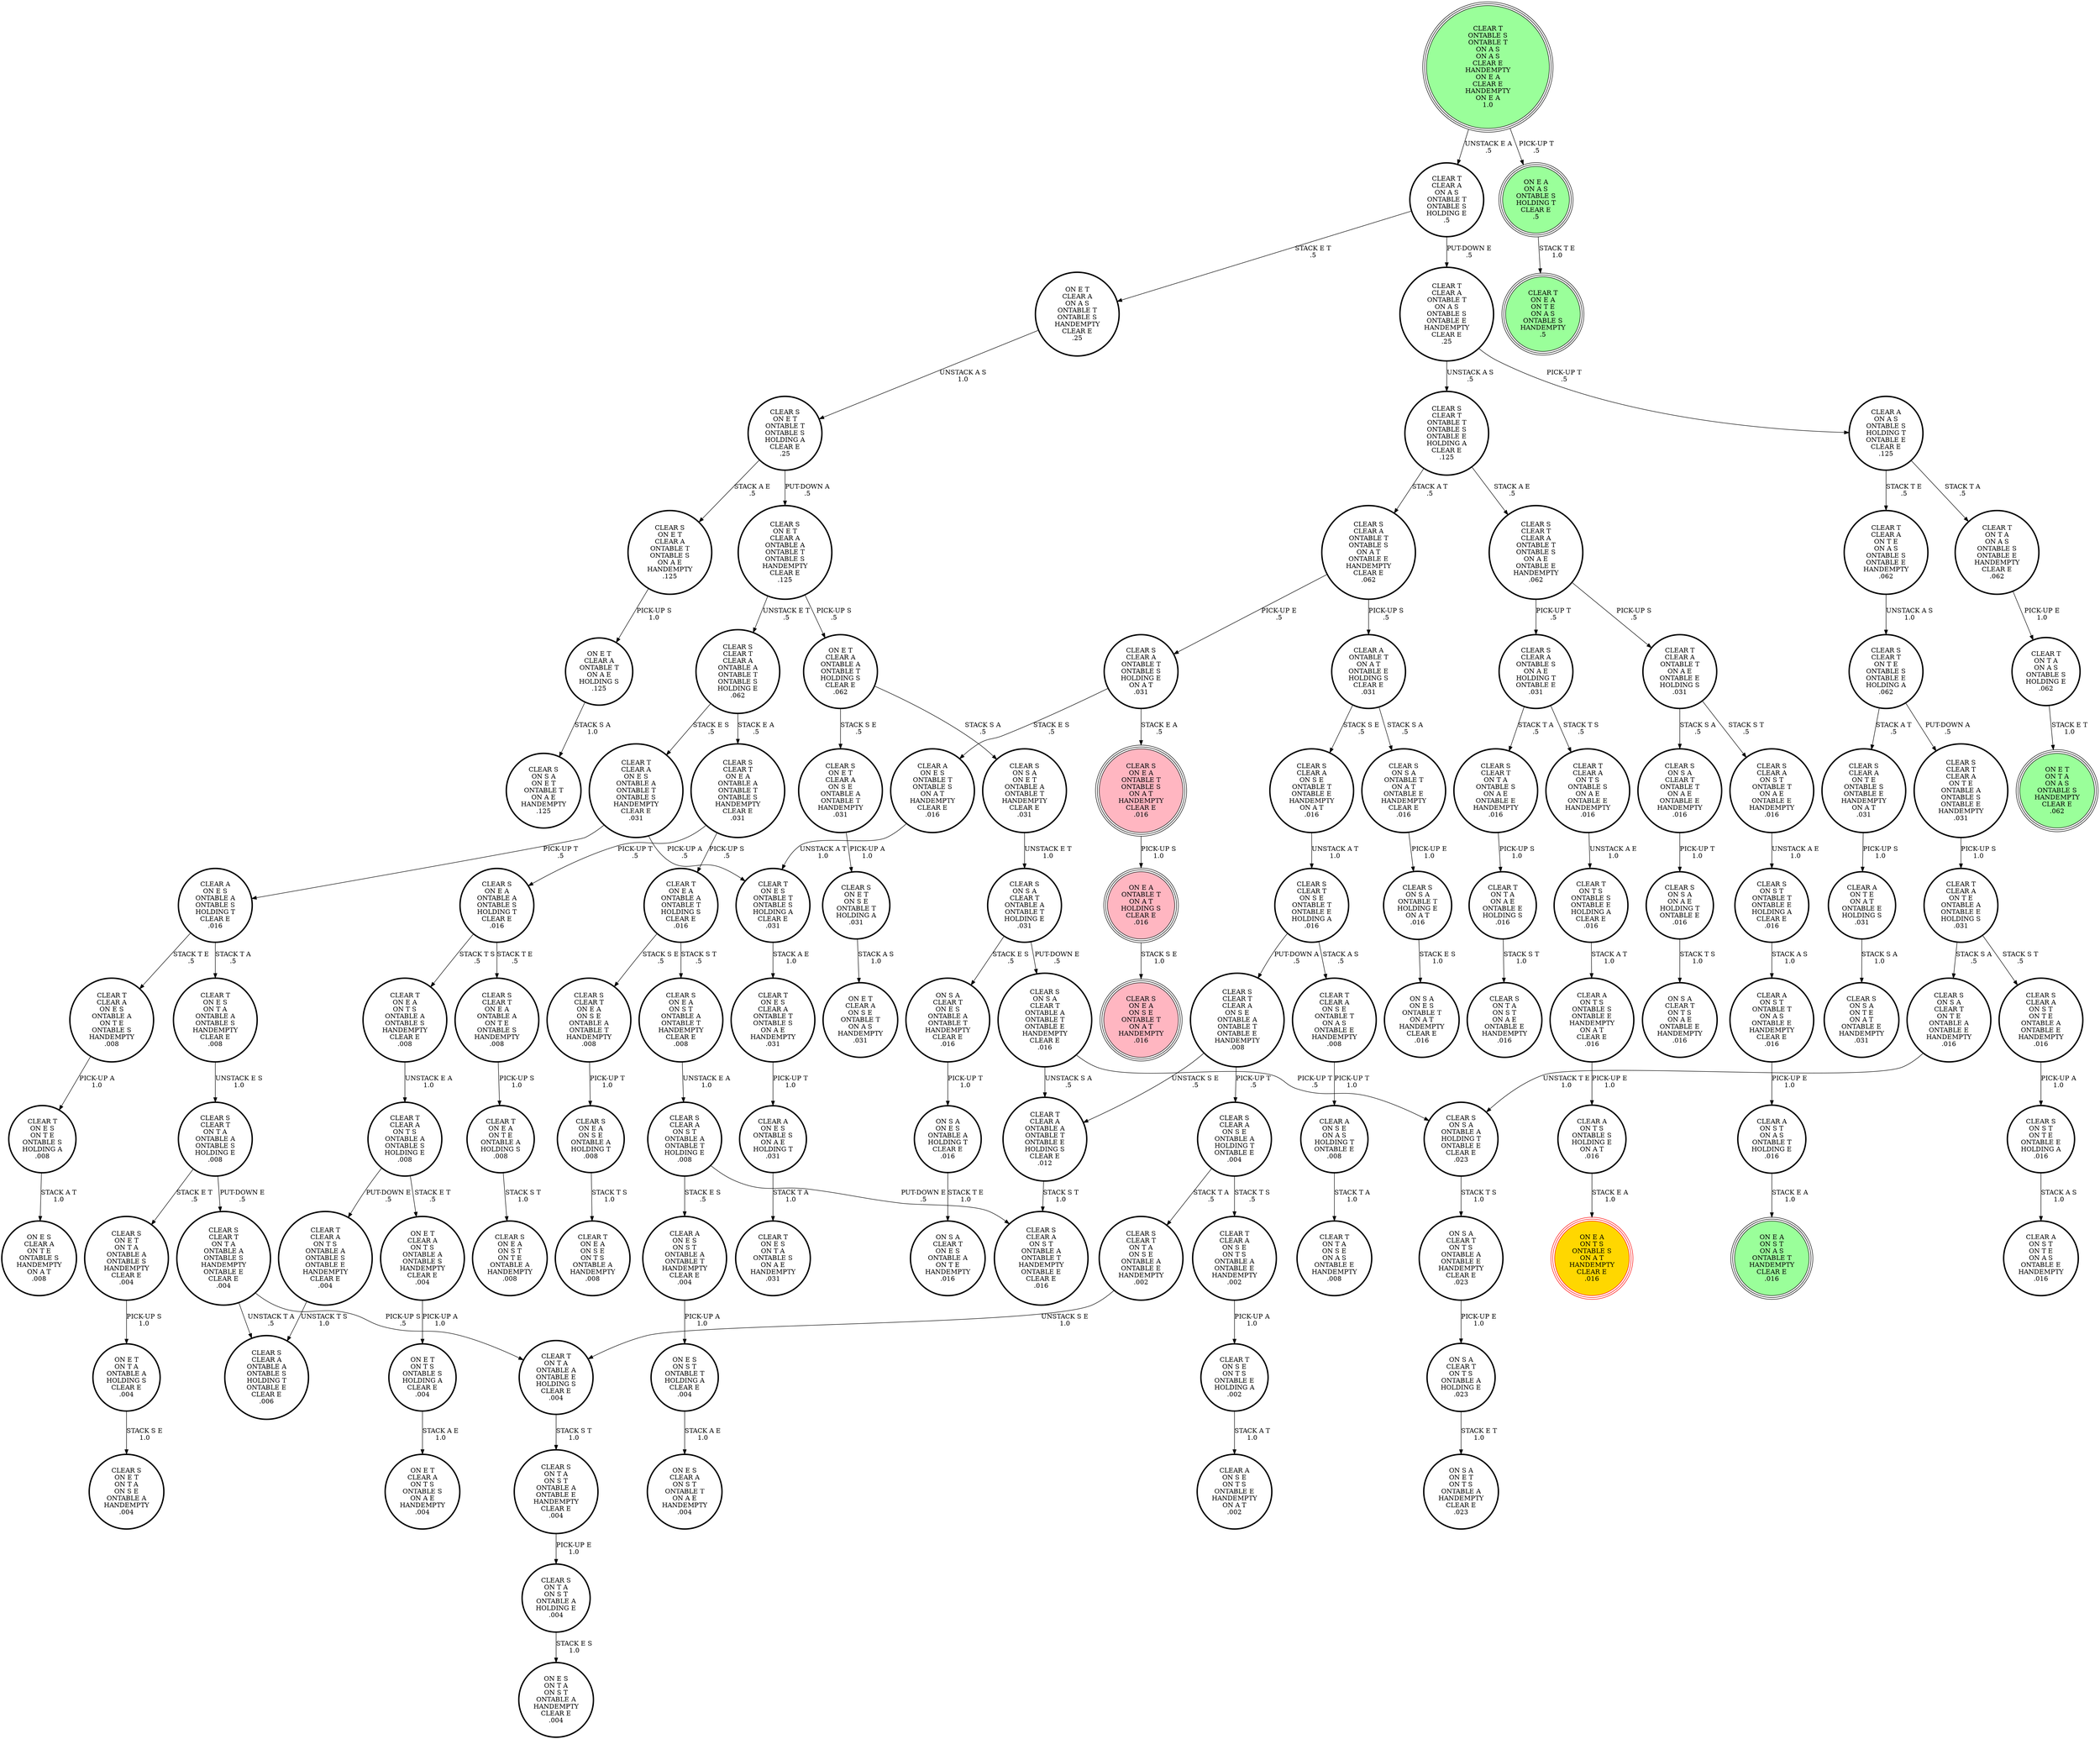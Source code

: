 digraph {
"CLEAR T\nCLEAR A\nON T E\nON A S\nONTABLE S\nONTABLE E\nHANDEMPTY\n.062\n" -> "CLEAR S\nCLEAR T\nON T E\nONTABLE S\nONTABLE E\nHOLDING A\n.062\n"[label="UNSTACK A S\n1.0\n"];
"CLEAR S\nCLEAR T\nON E A\nON S E\nONTABLE A\nONTABLE T\nHANDEMPTY\n.008\n" -> "CLEAR S\nON E A\nON S E\nONTABLE A\nHOLDING T\n.008\n"[label="PICK-UP T\n1.0\n"];
"CLEAR S\nCLEAR A\nON S T\nONTABLE A\nONTABLE T\nHOLDING E\n.008\n" -> "CLEAR A\nON E S\nON S T\nONTABLE A\nONTABLE T\nHANDEMPTY\nCLEAR E\n.004\n"[label="STACK E S\n.5\n"];
"CLEAR S\nCLEAR A\nON S T\nONTABLE A\nONTABLE T\nHOLDING E\n.008\n" -> "CLEAR S\nCLEAR A\nON S T\nONTABLE A\nONTABLE T\nHANDEMPTY\nONTABLE E\nCLEAR E\n.016\n"[label="PUT-DOWN E\n.5\n"];
"CLEAR S\nCLEAR A\nON T E\nONTABLE S\nONTABLE E\nHANDEMPTY\nON A T\n.031\n" -> "CLEAR A\nON T E\nON A T\nONTABLE E\nHOLDING S\n.031\n"[label="PICK-UP S\n1.0\n"];
"ON E T\nCLEAR A\nONTABLE T\nON A E\nHOLDING S\n.125\n" -> "CLEAR S\nON S A\nON E T\nONTABLE T\nON A E\nHANDEMPTY\n.125\n"[label="STACK S A\n1.0\n"];
"CLEAR T\nCLEAR A\nON T S\nONTABLE A\nONTABLE S\nONTABLE E\nHANDEMPTY\nCLEAR E\n.004\n" -> "CLEAR S\nCLEAR A\nONTABLE A\nONTABLE S\nHOLDING T\nONTABLE E\nCLEAR E\n.006\n"[label="UNSTACK T S\n1.0\n"];
"CLEAR S\nCLEAR T\nCLEAR A\nON T E\nONTABLE A\nONTABLE S\nONTABLE E\nHANDEMPTY\n.031\n" -> "CLEAR T\nCLEAR A\nON T E\nONTABLE A\nONTABLE E\nHOLDING S\n.031\n"[label="PICK-UP S\n1.0\n"];
"CLEAR T\nON T A\nONTABLE A\nONTABLE E\nHOLDING S\nCLEAR E\n.004\n" -> "CLEAR S\nON T A\nON S T\nONTABLE A\nONTABLE E\nHANDEMPTY\nCLEAR E\n.004\n"[label="STACK S T\n1.0\n"];
"CLEAR T\nON T A\nON A S\nONTABLE S\nONTABLE E\nHANDEMPTY\nCLEAR E\n.062\n" -> "CLEAR T\nON T A\nON A S\nONTABLE S\nHOLDING E\n.062\n"[label="PICK-UP E\n1.0\n"];
"CLEAR A\nON A S\nONTABLE S\nHOLDING T\nONTABLE E\nCLEAR E\n.125\n" -> "CLEAR T\nON T A\nON A S\nONTABLE S\nONTABLE E\nHANDEMPTY\nCLEAR E\n.062\n"[label="STACK T A\n.5\n"];
"CLEAR A\nON A S\nONTABLE S\nHOLDING T\nONTABLE E\nCLEAR E\n.125\n" -> "CLEAR T\nCLEAR A\nON T E\nON A S\nONTABLE S\nONTABLE E\nHANDEMPTY\n.062\n"[label="STACK T E\n.5\n"];
"CLEAR S\nON T A\nON S T\nONTABLE A\nHOLDING E\n.004\n" -> "ON E S\nON T A\nON S T\nONTABLE A\nHANDEMPTY\nCLEAR E\n.004\n"[label="STACK E S\n1.0\n"];
"CLEAR A\nON E S\nONTABLE A\nONTABLE S\nHOLDING T\nCLEAR E\n.016\n" -> "CLEAR T\nCLEAR A\nON E S\nONTABLE A\nON T E\nONTABLE S\nHANDEMPTY\n.008\n"[label="STACK T E\n.5\n"];
"CLEAR A\nON E S\nONTABLE A\nONTABLE S\nHOLDING T\nCLEAR E\n.016\n" -> "CLEAR T\nON E S\nON T A\nONTABLE A\nONTABLE S\nHANDEMPTY\nCLEAR E\n.008\n"[label="STACK T A\n.5\n"];
"CLEAR T\nON E A\nON T S\nONTABLE A\nONTABLE S\nHANDEMPTY\nCLEAR E\n.008\n" -> "CLEAR T\nCLEAR A\nON T S\nONTABLE A\nONTABLE S\nHOLDING E\n.008\n"[label="UNSTACK E A\n1.0\n"];
"CLEAR A\nON T S\nONTABLE S\nHOLDING E\nON A T\n.016\n" -> "ON E A\nON T S\nONTABLE S\nON A T\nHANDEMPTY\nCLEAR E\n.016\n"[label="STACK E A\n1.0\n"];
"CLEAR S\nCLEAR A\nONTABLE T\nONTABLE S\nHOLDING E\nON A T\n.031\n" -> "CLEAR S\nON E A\nONTABLE T\nONTABLE S\nON A T\nHANDEMPTY\nCLEAR E\n.016\n"[label="STACK E A\n.5\n"];
"CLEAR S\nCLEAR A\nONTABLE T\nONTABLE S\nHOLDING E\nON A T\n.031\n" -> "CLEAR A\nON E S\nONTABLE T\nONTABLE S\nON A T\nHANDEMPTY\nCLEAR E\n.016\n"[label="STACK E S\n.5\n"];
"CLEAR S\nON S A\nCLEAR T\nONTABLE T\nON A E\nONTABLE E\nHANDEMPTY\n.016\n" -> "CLEAR S\nON S A\nON A E\nHOLDING T\nONTABLE E\n.016\n"[label="PICK-UP T\n1.0\n"];
"CLEAR S\nON S A\nONTABLE T\nON A T\nONTABLE E\nHANDEMPTY\nCLEAR E\n.016\n" -> "CLEAR S\nON S A\nONTABLE T\nHOLDING E\nON A T\n.016\n"[label="PICK-UP E\n1.0\n"];
"CLEAR T\nON T A\nON A S\nONTABLE S\nHOLDING E\n.062\n" -> "ON E T\nON T A\nON A S\nONTABLE S\nHANDEMPTY\nCLEAR E\n.062\n"[label="STACK E T\n1.0\n"];
"CLEAR S\nCLEAR T\nONTABLE T\nONTABLE S\nONTABLE E\nHOLDING A\nCLEAR E\n.125\n" -> "CLEAR S\nCLEAR T\nCLEAR A\nONTABLE T\nONTABLE S\nON A E\nONTABLE E\nHANDEMPTY\n.062\n"[label="STACK A E\n.5\n"];
"CLEAR S\nCLEAR T\nONTABLE T\nONTABLE S\nONTABLE E\nHOLDING A\nCLEAR E\n.125\n" -> "CLEAR S\nCLEAR A\nONTABLE T\nONTABLE S\nON A T\nONTABLE E\nHANDEMPTY\nCLEAR E\n.062\n"[label="STACK A T\n.5\n"];
"CLEAR A\nON E S\nONTABLE T\nONTABLE S\nON A T\nHANDEMPTY\nCLEAR E\n.016\n" -> "CLEAR T\nON E S\nONTABLE T\nONTABLE S\nHOLDING A\nCLEAR E\n.031\n"[label="UNSTACK A T\n1.0\n"];
"CLEAR A\nON E S\nONTABLE S\nON A E\nHOLDING T\n.031\n" -> "CLEAR T\nON E S\nON T A\nONTABLE S\nON A E\nHANDEMPTY\n.031\n"[label="STACK T A\n1.0\n"];
"CLEAR S\nON E T\nCLEAR A\nON S E\nONTABLE A\nONTABLE T\nHANDEMPTY\n.031\n" -> "CLEAR S\nON E T\nON S E\nONTABLE T\nHOLDING A\n.031\n"[label="PICK-UP A\n1.0\n"];
"ON S A\nCLEAR T\nON T S\nONTABLE A\nHOLDING E\n.023\n" -> "ON S A\nON E T\nON T S\nONTABLE A\nHANDEMPTY\nCLEAR E\n.023\n"[label="STACK E T\n1.0\n"];
"CLEAR T\nCLEAR A\nON A S\nONTABLE T\nONTABLE S\nHOLDING E\n.5\n" -> "CLEAR T\nCLEAR A\nONTABLE T\nON A S\nONTABLE S\nONTABLE E\nHANDEMPTY\nCLEAR E\n.25\n"[label="PUT-DOWN E\n.5\n"];
"CLEAR T\nCLEAR A\nON A S\nONTABLE T\nONTABLE S\nHOLDING E\n.5\n" -> "ON E T\nCLEAR A\nON A S\nONTABLE T\nONTABLE S\nHANDEMPTY\nCLEAR E\n.25\n"[label="STACK E T\n.5\n"];
"CLEAR A\nON T E\nON A T\nONTABLE E\nHOLDING S\n.031\n" -> "CLEAR S\nON S A\nON T E\nON A T\nONTABLE E\nHANDEMPTY\n.031\n"[label="STACK S A\n1.0\n"];
"CLEAR T\nON T A\nON A E\nONTABLE E\nHOLDING S\n.016\n" -> "CLEAR S\nON T A\nON S T\nON A E\nONTABLE E\nHANDEMPTY\n.016\n"[label="STACK S T\n1.0\n"];
"CLEAR T\nON E S\nON T A\nONTABLE A\nONTABLE S\nHANDEMPTY\nCLEAR E\n.008\n" -> "CLEAR S\nCLEAR T\nON T A\nONTABLE A\nONTABLE S\nHOLDING E\n.008\n"[label="UNSTACK E S\n1.0\n"];
"CLEAR S\nCLEAR T\nON T A\nONTABLE A\nONTABLE S\nHANDEMPTY\nONTABLE E\nCLEAR E\n.004\n" -> "CLEAR T\nON T A\nONTABLE A\nONTABLE E\nHOLDING S\nCLEAR E\n.004\n"[label="PICK-UP S\n.5\n"];
"CLEAR S\nCLEAR T\nON T A\nONTABLE A\nONTABLE S\nHANDEMPTY\nONTABLE E\nCLEAR E\n.004\n" -> "CLEAR S\nCLEAR A\nONTABLE A\nONTABLE S\nHOLDING T\nONTABLE E\nCLEAR E\n.006\n"[label="UNSTACK T A\n.5\n"];
"ON S A\nCLEAR T\nON E S\nONTABLE A\nONTABLE T\nHANDEMPTY\nCLEAR E\n.016\n" -> "ON S A\nON E S\nONTABLE A\nHOLDING T\nCLEAR E\n.016\n"[label="PICK-UP T\n1.0\n"];
"CLEAR T\nON E A\nON T E\nONTABLE A\nHOLDING S\n.008\n" -> "CLEAR S\nON E A\nON S T\nON T E\nONTABLE A\nHANDEMPTY\n.008\n"[label="STACK S T\n1.0\n"];
"CLEAR T\nONTABLE S\nONTABLE T\nON A S\nON A S\nCLEAR E\nHANDEMPTY\nON E A\nCLEAR E\nHANDEMPTY\nON E A\n1.0\n" -> "ON E A\nON A S\nONTABLE S\nHOLDING T\nCLEAR E\n.5\n"[label="PICK-UP T\n.5\n"];
"CLEAR T\nONTABLE S\nONTABLE T\nON A S\nON A S\nCLEAR E\nHANDEMPTY\nON E A\nCLEAR E\nHANDEMPTY\nON E A\n1.0\n" -> "CLEAR T\nCLEAR A\nON A S\nONTABLE T\nONTABLE S\nHOLDING E\n.5\n"[label="UNSTACK E A\n.5\n"];
"CLEAR S\nCLEAR T\nON T E\nONTABLE S\nONTABLE E\nHOLDING A\n.062\n" -> "CLEAR S\nCLEAR A\nON T E\nONTABLE S\nONTABLE E\nHANDEMPTY\nON A T\n.031\n"[label="STACK A T\n.5\n"];
"CLEAR S\nCLEAR T\nON T E\nONTABLE S\nONTABLE E\nHOLDING A\n.062\n" -> "CLEAR S\nCLEAR T\nCLEAR A\nON T E\nONTABLE A\nONTABLE S\nONTABLE E\nHANDEMPTY\n.031\n"[label="PUT-DOWN A\n.5\n"];
"ON E S\nON S T\nONTABLE T\nHOLDING A\nCLEAR E\n.004\n" -> "ON E S\nCLEAR A\nON S T\nONTABLE T\nON A E\nHANDEMPTY\n.004\n"[label="STACK A E\n1.0\n"];
"CLEAR S\nON T A\nON S T\nONTABLE A\nONTABLE E\nHANDEMPTY\nCLEAR E\n.004\n" -> "CLEAR S\nON T A\nON S T\nONTABLE A\nHOLDING E\n.004\n"[label="PICK-UP E\n1.0\n"];
"CLEAR S\nON S A\nON A E\nHOLDING T\nONTABLE E\n.016\n" -> "ON S A\nCLEAR T\nON T S\nON A E\nONTABLE E\nHANDEMPTY\n.016\n"[label="STACK T S\n1.0\n"];
"ON E A\nON A S\nONTABLE S\nHOLDING T\nCLEAR E\n.5\n" -> "CLEAR T\nON E A\nON T E\nON A S\nONTABLE S\nHANDEMPTY\n.5\n"[label="STACK T E\n1.0\n"];
"CLEAR T\nCLEAR A\nON T S\nONTABLE S\nON A E\nONTABLE E\nHANDEMPTY\n.016\n" -> "CLEAR T\nON T S\nONTABLE S\nONTABLE E\nHOLDING A\nCLEAR E\n.016\n"[label="UNSTACK A E\n1.0\n"];
"CLEAR S\nCLEAR T\nON S E\nONTABLE T\nONTABLE E\nHOLDING A\n.016\n" -> "CLEAR T\nCLEAR A\nON S E\nONTABLE T\nON A S\nONTABLE E\nHANDEMPTY\n.008\n"[label="STACK A S\n.5\n"];
"CLEAR S\nCLEAR T\nON S E\nONTABLE T\nONTABLE E\nHOLDING A\n.016\n" -> "CLEAR S\nCLEAR T\nCLEAR A\nON S E\nONTABLE A\nONTABLE T\nONTABLE E\nHANDEMPTY\n.008\n"[label="PUT-DOWN A\n.5\n"];
"CLEAR S\nCLEAR T\nON E A\nONTABLE A\nONTABLE T\nONTABLE S\nHANDEMPTY\nCLEAR E\n.031\n" -> "CLEAR S\nON E A\nONTABLE A\nONTABLE S\nHOLDING T\nCLEAR E\n.016\n"[label="PICK-UP T\n.5\n"];
"CLEAR S\nCLEAR T\nON E A\nONTABLE A\nONTABLE T\nONTABLE S\nHANDEMPTY\nCLEAR E\n.031\n" -> "CLEAR T\nON E A\nONTABLE A\nONTABLE T\nHOLDING S\nCLEAR E\n.016\n"[label="PICK-UP S\n.5\n"];
"CLEAR T\nON E S\nONTABLE T\nONTABLE S\nHOLDING A\nCLEAR E\n.031\n" -> "CLEAR T\nON E S\nCLEAR A\nONTABLE T\nONTABLE S\nON A E\nHANDEMPTY\n.031\n"[label="STACK A E\n1.0\n"];
"CLEAR S\nON S A\nCLEAR T\nONTABLE A\nONTABLE T\nHOLDING E\n.031\n" -> "CLEAR S\nON S A\nCLEAR T\nONTABLE A\nONTABLE T\nONTABLE E\nHANDEMPTY\nCLEAR E\n.016\n"[label="PUT-DOWN E\n.5\n"];
"CLEAR S\nON S A\nCLEAR T\nONTABLE A\nONTABLE T\nHOLDING E\n.031\n" -> "ON S A\nCLEAR T\nON E S\nONTABLE A\nONTABLE T\nHANDEMPTY\nCLEAR E\n.016\n"[label="STACK E S\n.5\n"];
"CLEAR S\nCLEAR T\nCLEAR A\nON S E\nONTABLE A\nONTABLE T\nONTABLE E\nHANDEMPTY\n.008\n" -> "CLEAR S\nCLEAR A\nON S E\nONTABLE A\nHOLDING T\nONTABLE E\n.004\n"[label="PICK-UP T\n.5\n"];
"CLEAR S\nCLEAR T\nCLEAR A\nON S E\nONTABLE A\nONTABLE T\nONTABLE E\nHANDEMPTY\n.008\n" -> "CLEAR T\nCLEAR A\nONTABLE A\nONTABLE T\nONTABLE E\nHOLDING S\nCLEAR E\n.012\n"[label="UNSTACK S E\n.5\n"];
"CLEAR S\nON E T\nCLEAR A\nONTABLE T\nONTABLE S\nON A E\nHANDEMPTY\n.125\n" -> "ON E T\nCLEAR A\nONTABLE T\nON A E\nHOLDING S\n.125\n"[label="PICK-UP S\n1.0\n"];
"ON E T\nON T A\nONTABLE A\nHOLDING S\nCLEAR E\n.004\n" -> "CLEAR S\nON E T\nON T A\nON S E\nONTABLE A\nHANDEMPTY\n.004\n"[label="STACK S E\n1.0\n"];
"CLEAR S\nCLEAR A\nON S E\nONTABLE T\nONTABLE E\nHANDEMPTY\nON A T\n.016\n" -> "CLEAR S\nCLEAR T\nON S E\nONTABLE T\nONTABLE E\nHOLDING A\n.016\n"[label="UNSTACK A T\n1.0\n"];
"CLEAR T\nCLEAR A\nON T S\nONTABLE A\nONTABLE S\nHOLDING E\n.008\n" -> "ON E T\nCLEAR A\nON T S\nONTABLE A\nONTABLE S\nHANDEMPTY\nCLEAR E\n.004\n"[label="STACK E T\n.5\n"];
"CLEAR T\nCLEAR A\nON T S\nONTABLE A\nONTABLE S\nHOLDING E\n.008\n" -> "CLEAR T\nCLEAR A\nON T S\nONTABLE A\nONTABLE S\nONTABLE E\nHANDEMPTY\nCLEAR E\n.004\n"[label="PUT-DOWN E\n.5\n"];
"CLEAR T\nCLEAR A\nONTABLE T\nON A E\nONTABLE E\nHOLDING S\n.031\n" -> "CLEAR S\nCLEAR A\nON S T\nONTABLE T\nON A E\nONTABLE E\nHANDEMPTY\n.016\n"[label="STACK S T\n.5\n"];
"CLEAR T\nCLEAR A\nONTABLE T\nON A E\nONTABLE E\nHOLDING S\n.031\n" -> "CLEAR S\nON S A\nCLEAR T\nONTABLE T\nON A E\nONTABLE E\nHANDEMPTY\n.016\n"[label="STACK S A\n.5\n"];
"ON S A\nON E S\nONTABLE A\nHOLDING T\nCLEAR E\n.016\n" -> "ON S A\nCLEAR T\nON E S\nONTABLE A\nON T E\nHANDEMPTY\n.016\n"[label="STACK T E\n1.0\n"];
"ON E T\nCLEAR A\nONTABLE A\nONTABLE T\nHOLDING S\nCLEAR E\n.062\n" -> "CLEAR S\nON E T\nCLEAR A\nON S E\nONTABLE A\nONTABLE T\nHANDEMPTY\n.031\n"[label="STACK S E\n.5\n"];
"ON E T\nCLEAR A\nONTABLE A\nONTABLE T\nHOLDING S\nCLEAR E\n.062\n" -> "CLEAR S\nON S A\nON E T\nONTABLE A\nONTABLE T\nHANDEMPTY\nCLEAR E\n.031\n"[label="STACK S A\n.5\n"];
"CLEAR S\nCLEAR T\nON T A\nONTABLE A\nONTABLE S\nHOLDING E\n.008\n" -> "CLEAR S\nCLEAR T\nON T A\nONTABLE A\nONTABLE S\nHANDEMPTY\nONTABLE E\nCLEAR E\n.004\n"[label="PUT-DOWN E\n.5\n"];
"CLEAR S\nCLEAR T\nON T A\nONTABLE A\nONTABLE S\nHOLDING E\n.008\n" -> "CLEAR S\nON E T\nON T A\nONTABLE A\nONTABLE S\nHANDEMPTY\nCLEAR E\n.004\n"[label="STACK E T\n.5\n"];
"CLEAR A\nON T S\nONTABLE S\nONTABLE E\nHANDEMPTY\nON A T\nCLEAR E\n.016\n" -> "CLEAR A\nON T S\nONTABLE S\nHOLDING E\nON A T\n.016\n"[label="PICK-UP E\n1.0\n"];
"CLEAR S\nON S A\nONTABLE T\nHOLDING E\nON A T\n.016\n" -> "ON S A\nON E S\nONTABLE T\nON A T\nHANDEMPTY\nCLEAR E\n.016\n"[label="STACK E S\n1.0\n"];
"CLEAR S\nCLEAR T\nON T A\nON S E\nONTABLE A\nONTABLE E\nHANDEMPTY\n.002\n" -> "CLEAR T\nON T A\nONTABLE A\nONTABLE E\nHOLDING S\nCLEAR E\n.004\n"[label="UNSTACK S E\n1.0\n"];
"CLEAR S\nCLEAR A\nON S T\nON T E\nONTABLE A\nONTABLE E\nHANDEMPTY\n.016\n" -> "CLEAR S\nON S T\nON T E\nONTABLE E\nHOLDING A\n.016\n"[label="PICK-UP A\n1.0\n"];
"CLEAR A\nONTABLE T\nON A T\nONTABLE E\nHOLDING S\nCLEAR E\n.031\n" -> "CLEAR S\nCLEAR A\nON S E\nONTABLE T\nONTABLE E\nHANDEMPTY\nON A T\n.016\n"[label="STACK S E\n.5\n"];
"CLEAR A\nONTABLE T\nON A T\nONTABLE E\nHOLDING S\nCLEAR E\n.031\n" -> "CLEAR S\nON S A\nONTABLE T\nON A T\nONTABLE E\nHANDEMPTY\nCLEAR E\n.016\n"[label="STACK S A\n.5\n"];
"CLEAR S\nCLEAR T\nON T A\nONTABLE S\nON A E\nONTABLE E\nHANDEMPTY\n.016\n" -> "CLEAR T\nON T A\nON A E\nONTABLE E\nHOLDING S\n.016\n"[label="PICK-UP S\n1.0\n"];
"CLEAR S\nON E T\nONTABLE T\nONTABLE S\nHOLDING A\nCLEAR E\n.25\n" -> "CLEAR S\nON E T\nCLEAR A\nONTABLE A\nONTABLE T\nONTABLE S\nHANDEMPTY\nCLEAR E\n.125\n"[label="PUT-DOWN A\n.5\n"];
"CLEAR S\nON E T\nONTABLE T\nONTABLE S\nHOLDING A\nCLEAR E\n.25\n" -> "CLEAR S\nON E T\nCLEAR A\nONTABLE T\nONTABLE S\nON A E\nHANDEMPTY\n.125\n"[label="STACK A E\n.5\n"];
"CLEAR S\nON E T\nON S E\nONTABLE T\nHOLDING A\n.031\n" -> "ON E T\nCLEAR A\nON S E\nONTABLE T\nON A S\nHANDEMPTY\n.031\n"[label="STACK A S\n1.0\n"];
"ON E T\nON T S\nONTABLE S\nHOLDING A\nCLEAR E\n.004\n" -> "ON E T\nCLEAR A\nON T S\nONTABLE S\nON A E\nHANDEMPTY\n.004\n"[label="STACK A E\n1.0\n"];
"ON E T\nCLEAR A\nON A S\nONTABLE T\nONTABLE S\nHANDEMPTY\nCLEAR E\n.25\n" -> "CLEAR S\nON E T\nONTABLE T\nONTABLE S\nHOLDING A\nCLEAR E\n.25\n"[label="UNSTACK A S\n1.0\n"];
"CLEAR S\nCLEAR T\nCLEAR A\nONTABLE A\nONTABLE T\nONTABLE S\nHOLDING E\n.062\n" -> "CLEAR T\nCLEAR A\nON E S\nONTABLE A\nONTABLE T\nONTABLE S\nHANDEMPTY\nCLEAR E\n.031\n"[label="STACK E S\n.5\n"];
"CLEAR S\nCLEAR T\nCLEAR A\nONTABLE A\nONTABLE T\nONTABLE S\nHOLDING E\n.062\n" -> "CLEAR S\nCLEAR T\nON E A\nONTABLE A\nONTABLE T\nONTABLE S\nHANDEMPTY\nCLEAR E\n.031\n"[label="STACK E A\n.5\n"];
"CLEAR T\nCLEAR A\nON E S\nONTABLE A\nONTABLE T\nONTABLE S\nHANDEMPTY\nCLEAR E\n.031\n" -> "CLEAR T\nON E S\nONTABLE T\nONTABLE S\nHOLDING A\nCLEAR E\n.031\n"[label="PICK-UP A\n.5\n"];
"CLEAR T\nCLEAR A\nON E S\nONTABLE A\nONTABLE T\nONTABLE S\nHANDEMPTY\nCLEAR E\n.031\n" -> "CLEAR A\nON E S\nONTABLE A\nONTABLE S\nHOLDING T\nCLEAR E\n.016\n"[label="PICK-UP T\n.5\n"];
"CLEAR A\nON S E\nON A S\nHOLDING T\nONTABLE E\n.008\n" -> "CLEAR T\nON T A\nON S E\nON A S\nONTABLE E\nHANDEMPTY\n.008\n"[label="STACK T A\n1.0\n"];
"CLEAR S\nON S A\nON E T\nONTABLE A\nONTABLE T\nHANDEMPTY\nCLEAR E\n.031\n" -> "CLEAR S\nON S A\nCLEAR T\nONTABLE A\nONTABLE T\nHOLDING E\n.031\n"[label="UNSTACK E T\n1.0\n"];
"CLEAR S\nCLEAR T\nON E A\nONTABLE A\nON T E\nONTABLE S\nHANDEMPTY\n.008\n" -> "CLEAR T\nON E A\nON T E\nONTABLE A\nHOLDING S\n.008\n"[label="PICK-UP S\n1.0\n"];
"CLEAR S\nCLEAR A\nONTABLE T\nONTABLE S\nON A T\nONTABLE E\nHANDEMPTY\nCLEAR E\n.062\n" -> "CLEAR S\nCLEAR A\nONTABLE T\nONTABLE S\nHOLDING E\nON A T\n.031\n"[label="PICK-UP E\n.5\n"];
"CLEAR S\nCLEAR A\nONTABLE T\nONTABLE S\nON A T\nONTABLE E\nHANDEMPTY\nCLEAR E\n.062\n" -> "CLEAR A\nONTABLE T\nON A T\nONTABLE E\nHOLDING S\nCLEAR E\n.031\n"[label="PICK-UP S\n.5\n"];
"CLEAR A\nON S T\nON A S\nONTABLE T\nHOLDING E\n.016\n" -> "ON E A\nON S T\nON A S\nONTABLE T\nHANDEMPTY\nCLEAR E\n.016\n"[label="STACK E A\n1.0\n"];
"CLEAR T\nCLEAR A\nON T E\nONTABLE A\nONTABLE E\nHOLDING S\n.031\n" -> "CLEAR S\nCLEAR A\nON S T\nON T E\nONTABLE A\nONTABLE E\nHANDEMPTY\n.016\n"[label="STACK S T\n.5\n"];
"CLEAR T\nCLEAR A\nON T E\nONTABLE A\nONTABLE E\nHOLDING S\n.031\n" -> "CLEAR S\nON S A\nCLEAR T\nON T E\nONTABLE A\nONTABLE E\nHANDEMPTY\n.016\n"[label="STACK S A\n.5\n"];
"CLEAR S\nON S A\nCLEAR T\nON T E\nONTABLE A\nONTABLE E\nHANDEMPTY\n.016\n" -> "CLEAR S\nON S A\nONTABLE A\nHOLDING T\nONTABLE E\nCLEAR E\n.023\n"[label="UNSTACK T E\n1.0\n"];
"CLEAR T\nON E A\nONTABLE A\nONTABLE T\nHOLDING S\nCLEAR E\n.016\n" -> "CLEAR S\nON E A\nON S T\nONTABLE A\nONTABLE T\nHANDEMPTY\nCLEAR E\n.008\n"[label="STACK S T\n.5\n"];
"CLEAR T\nON E A\nONTABLE A\nONTABLE T\nHOLDING S\nCLEAR E\n.016\n" -> "CLEAR S\nCLEAR T\nON E A\nON S E\nONTABLE A\nONTABLE T\nHANDEMPTY\n.008\n"[label="STACK S E\n.5\n"];
"CLEAR A\nON S T\nONTABLE T\nON A S\nONTABLE E\nHANDEMPTY\nCLEAR E\n.016\n" -> "CLEAR A\nON S T\nON A S\nONTABLE T\nHOLDING E\n.016\n"[label="PICK-UP E\n1.0\n"];
"CLEAR S\nCLEAR A\nON S T\nONTABLE T\nON A E\nONTABLE E\nHANDEMPTY\n.016\n" -> "CLEAR S\nON S T\nONTABLE T\nONTABLE E\nHOLDING A\nCLEAR E\n.016\n"[label="UNSTACK A E\n1.0\n"];
"ON E T\nCLEAR A\nON T S\nONTABLE A\nONTABLE S\nHANDEMPTY\nCLEAR E\n.004\n" -> "ON E T\nON T S\nONTABLE S\nHOLDING A\nCLEAR E\n.004\n"[label="PICK-UP A\n1.0\n"];
"CLEAR T\nON E S\nON T E\nONTABLE S\nHOLDING A\n.008\n" -> "ON E S\nCLEAR A\nON T E\nONTABLE S\nHANDEMPTY\nON A T\n.008\n"[label="STACK A T\n1.0\n"];
"CLEAR S\nCLEAR A\nON S E\nONTABLE A\nHOLDING T\nONTABLE E\n.004\n" -> "CLEAR S\nCLEAR T\nON T A\nON S E\nONTABLE A\nONTABLE E\nHANDEMPTY\n.002\n"[label="STACK T A\n.5\n"];
"CLEAR S\nCLEAR A\nON S E\nONTABLE A\nHOLDING T\nONTABLE E\n.004\n" -> "CLEAR T\nCLEAR A\nON S E\nON T S\nONTABLE A\nONTABLE E\nHANDEMPTY\n.002\n"[label="STACK T S\n.5\n"];
"CLEAR S\nON E A\nONTABLE A\nONTABLE S\nHOLDING T\nCLEAR E\n.016\n" -> "CLEAR S\nCLEAR T\nON E A\nONTABLE A\nON T E\nONTABLE S\nHANDEMPTY\n.008\n"[label="STACK T E\n.5\n"];
"CLEAR S\nON E A\nONTABLE A\nONTABLE S\nHOLDING T\nCLEAR E\n.016\n" -> "CLEAR T\nON E A\nON T S\nONTABLE A\nONTABLE S\nHANDEMPTY\nCLEAR E\n.008\n"[label="STACK T S\n.5\n"];
"CLEAR S\nON E T\nCLEAR A\nONTABLE A\nONTABLE T\nONTABLE S\nHANDEMPTY\nCLEAR E\n.125\n" -> "CLEAR S\nCLEAR T\nCLEAR A\nONTABLE A\nONTABLE T\nONTABLE S\nHOLDING E\n.062\n"[label="UNSTACK E T\n.5\n"];
"CLEAR S\nON E T\nCLEAR A\nONTABLE A\nONTABLE T\nONTABLE S\nHANDEMPTY\nCLEAR E\n.125\n" -> "ON E T\nCLEAR A\nONTABLE A\nONTABLE T\nHOLDING S\nCLEAR E\n.062\n"[label="PICK-UP S\n.5\n"];
"CLEAR S\nON S A\nONTABLE A\nHOLDING T\nONTABLE E\nCLEAR E\n.023\n" -> "ON S A\nCLEAR T\nON T S\nONTABLE A\nONTABLE E\nHANDEMPTY\nCLEAR E\n.023\n"[label="STACK T S\n1.0\n"];
"CLEAR S\nCLEAR T\nCLEAR A\nONTABLE T\nONTABLE S\nON A E\nONTABLE E\nHANDEMPTY\n.062\n" -> "CLEAR T\nCLEAR A\nONTABLE T\nON A E\nONTABLE E\nHOLDING S\n.031\n"[label="PICK-UP S\n.5\n"];
"CLEAR S\nCLEAR T\nCLEAR A\nONTABLE T\nONTABLE S\nON A E\nONTABLE E\nHANDEMPTY\n.062\n" -> "CLEAR S\nCLEAR A\nONTABLE S\nON A E\nHOLDING T\nONTABLE E\n.031\n"[label="PICK-UP T\n.5\n"];
"CLEAR T\nCLEAR A\nON S E\nONTABLE T\nON A S\nONTABLE E\nHANDEMPTY\n.008\n" -> "CLEAR A\nON S E\nON A S\nHOLDING T\nONTABLE E\n.008\n"[label="PICK-UP T\n1.0\n"];
"CLEAR A\nON E S\nON S T\nONTABLE A\nONTABLE T\nHANDEMPTY\nCLEAR E\n.004\n" -> "ON E S\nON S T\nONTABLE T\nHOLDING A\nCLEAR E\n.004\n"[label="PICK-UP A\n1.0\n"];
"CLEAR S\nON S T\nON T E\nONTABLE E\nHOLDING A\n.016\n" -> "CLEAR A\nON S T\nON T E\nON A S\nONTABLE E\nHANDEMPTY\n.016\n"[label="STACK A S\n1.0\n"];
"CLEAR S\nCLEAR A\nONTABLE S\nON A E\nHOLDING T\nONTABLE E\n.031\n" -> "CLEAR T\nCLEAR A\nON T S\nONTABLE S\nON A E\nONTABLE E\nHANDEMPTY\n.016\n"[label="STACK T S\n.5\n"];
"CLEAR S\nCLEAR A\nONTABLE S\nON A E\nHOLDING T\nONTABLE E\n.031\n" -> "CLEAR S\nCLEAR T\nON T A\nONTABLE S\nON A E\nONTABLE E\nHANDEMPTY\n.016\n"[label="STACK T A\n.5\n"];
"CLEAR S\nON E T\nON T A\nONTABLE A\nONTABLE S\nHANDEMPTY\nCLEAR E\n.004\n" -> "ON E T\nON T A\nONTABLE A\nHOLDING S\nCLEAR E\n.004\n"[label="PICK-UP S\n1.0\n"];
"ON S A\nCLEAR T\nON T S\nONTABLE A\nONTABLE E\nHANDEMPTY\nCLEAR E\n.023\n" -> "ON S A\nCLEAR T\nON T S\nONTABLE A\nHOLDING E\n.023\n"[label="PICK-UP E\n1.0\n"];
"CLEAR S\nON S A\nCLEAR T\nONTABLE A\nONTABLE T\nONTABLE E\nHANDEMPTY\nCLEAR E\n.016\n" -> "CLEAR T\nCLEAR A\nONTABLE A\nONTABLE T\nONTABLE E\nHOLDING S\nCLEAR E\n.012\n"[label="UNSTACK S A\n.5\n"];
"CLEAR S\nON S A\nCLEAR T\nONTABLE A\nONTABLE T\nONTABLE E\nHANDEMPTY\nCLEAR E\n.016\n" -> "CLEAR S\nON S A\nONTABLE A\nHOLDING T\nONTABLE E\nCLEAR E\n.023\n"[label="PICK-UP T\n.5\n"];
"CLEAR T\nCLEAR A\nONTABLE T\nON A S\nONTABLE S\nONTABLE E\nHANDEMPTY\nCLEAR E\n.25\n" -> "CLEAR A\nON A S\nONTABLE S\nHOLDING T\nONTABLE E\nCLEAR E\n.125\n"[label="PICK-UP T\n.5\n"];
"CLEAR T\nCLEAR A\nONTABLE T\nON A S\nONTABLE S\nONTABLE E\nHANDEMPTY\nCLEAR E\n.25\n" -> "CLEAR S\nCLEAR T\nONTABLE T\nONTABLE S\nONTABLE E\nHOLDING A\nCLEAR E\n.125\n"[label="UNSTACK A S\n.5\n"];
"CLEAR T\nON E S\nCLEAR A\nONTABLE T\nONTABLE S\nON A E\nHANDEMPTY\n.031\n" -> "CLEAR A\nON E S\nONTABLE S\nON A E\nHOLDING T\n.031\n"[label="PICK-UP T\n1.0\n"];
"CLEAR S\nON E A\nON S T\nONTABLE A\nONTABLE T\nHANDEMPTY\nCLEAR E\n.008\n" -> "CLEAR S\nCLEAR A\nON S T\nONTABLE A\nONTABLE T\nHOLDING E\n.008\n"[label="UNSTACK E A\n1.0\n"];
"CLEAR T\nCLEAR A\nON S E\nON T S\nONTABLE A\nONTABLE E\nHANDEMPTY\n.002\n" -> "CLEAR T\nON S E\nON T S\nONTABLE E\nHOLDING A\n.002\n"[label="PICK-UP A\n1.0\n"];
"ON E A\nONTABLE T\nON A T\nHOLDING S\nCLEAR E\n.016\n" -> "CLEAR S\nON E A\nON S E\nONTABLE T\nON A T\nHANDEMPTY\n.016\n"[label="STACK S E\n1.0\n"];
"CLEAR S\nON E A\nON S E\nONTABLE A\nHOLDING T\n.008\n" -> "CLEAR T\nON E A\nON S E\nON T S\nONTABLE A\nHANDEMPTY\n.008\n"[label="STACK T S\n1.0\n"];
"CLEAR T\nCLEAR A\nON E S\nONTABLE A\nON T E\nONTABLE S\nHANDEMPTY\n.008\n" -> "CLEAR T\nON E S\nON T E\nONTABLE S\nHOLDING A\n.008\n"[label="PICK-UP A\n1.0\n"];
"CLEAR S\nON E A\nONTABLE T\nONTABLE S\nON A T\nHANDEMPTY\nCLEAR E\n.016\n" -> "ON E A\nONTABLE T\nON A T\nHOLDING S\nCLEAR E\n.016\n"[label="PICK-UP S\n1.0\n"];
"CLEAR T\nON T S\nONTABLE S\nONTABLE E\nHOLDING A\nCLEAR E\n.016\n" -> "CLEAR A\nON T S\nONTABLE S\nONTABLE E\nHANDEMPTY\nON A T\nCLEAR E\n.016\n"[label="STACK A T\n1.0\n"];
"CLEAR T\nON S E\nON T S\nONTABLE E\nHOLDING A\n.002\n" -> "CLEAR A\nON S E\nON T S\nONTABLE E\nHANDEMPTY\nON A T\n.002\n"[label="STACK A T\n1.0\n"];
"CLEAR T\nCLEAR A\nONTABLE A\nONTABLE T\nONTABLE E\nHOLDING S\nCLEAR E\n.012\n" -> "CLEAR S\nCLEAR A\nON S T\nONTABLE A\nONTABLE T\nHANDEMPTY\nONTABLE E\nCLEAR E\n.016\n"[label="STACK S T\n1.0\n"];
"CLEAR S\nON S T\nONTABLE T\nONTABLE E\nHOLDING A\nCLEAR E\n.016\n" -> "CLEAR A\nON S T\nONTABLE T\nON A S\nONTABLE E\nHANDEMPTY\nCLEAR E\n.016\n"[label="STACK A S\n1.0\n"];
"ON S A\nCLEAR T\nON T S\nON A E\nONTABLE E\nHANDEMPTY\n.016\n" [shape=circle, penwidth=3];
"CLEAR A\nON S T\nON T E\nON A S\nONTABLE E\nHANDEMPTY\n.016\n" [shape=circle, penwidth=3];
"ON E T\nCLEAR A\nON S E\nONTABLE T\nON A S\nHANDEMPTY\n.031\n" [shape=circle, penwidth=3];
"CLEAR T\nON E A\nON S E\nON T S\nONTABLE A\nHANDEMPTY\n.008\n" [shape=circle, penwidth=3];
"ON E S\nCLEAR A\nON T E\nONTABLE S\nHANDEMPTY\nON A T\n.008\n" [shape=circle, penwidth=3];
"CLEAR S\nON E A\nON S T\nON T E\nONTABLE A\nHANDEMPTY\n.008\n" [shape=circle, penwidth=3];
"CLEAR S\nON E T\nON T A\nON S E\nONTABLE A\nHANDEMPTY\n.004\n" [shape=circle, penwidth=3];
"ON S A\nON E S\nONTABLE T\nON A T\nHANDEMPTY\nCLEAR E\n.016\n" [shape=circle, penwidth=3];
"CLEAR T\nON T A\nON S E\nON A S\nONTABLE E\nHANDEMPTY\n.008\n" [shape=circle, penwidth=3];
"CLEAR S\nON T A\nON S T\nON A E\nONTABLE E\nHANDEMPTY\n.016\n" [shape=circle, penwidth=3];
"CLEAR T\nON E A\nON T E\nON A S\nONTABLE S\nHANDEMPTY\n.5\n" [shape=circle, style=filled, fillcolor=palegreen1, peripheries=3];
"ON E A\nON S T\nON A S\nONTABLE T\nHANDEMPTY\nCLEAR E\n.016\n" [shape=circle, style=filled, fillcolor=palegreen1, peripheries=3];
"CLEAR A\nON S E\nON T S\nONTABLE E\nHANDEMPTY\nON A T\n.002\n" [shape=circle, penwidth=3];
"CLEAR S\nCLEAR A\nON S T\nONTABLE A\nONTABLE T\nHANDEMPTY\nONTABLE E\nCLEAR E\n.016\n" [shape=circle, penwidth=3];
"ON E A\nON T S\nONTABLE S\nON A T\nHANDEMPTY\nCLEAR E\n.016\n" [shape=circle, style=filled color=red, fillcolor=gold, peripheries=3];
"CLEAR S\nCLEAR A\nONTABLE A\nONTABLE S\nHOLDING T\nONTABLE E\nCLEAR E\n.006\n" [shape=circle, penwidth=3];
"ON S A\nCLEAR T\nON E S\nONTABLE A\nON T E\nHANDEMPTY\n.016\n" [shape=circle, penwidth=3];
"CLEAR S\nON S A\nON T E\nON A T\nONTABLE E\nHANDEMPTY\n.031\n" [shape=circle, penwidth=3];
"CLEAR S\nON E A\nON S E\nONTABLE T\nON A T\nHANDEMPTY\n.016\n" [shape=circle, style=filled, fillcolor=lightpink, peripheries=3];
"ON E S\nON T A\nON S T\nONTABLE A\nHANDEMPTY\nCLEAR E\n.004\n" [shape=circle, penwidth=3];
"CLEAR S\nON S A\nON E T\nONTABLE T\nON A E\nHANDEMPTY\n.125\n" [shape=circle, penwidth=3];
"ON E S\nCLEAR A\nON S T\nONTABLE T\nON A E\nHANDEMPTY\n.004\n" [shape=circle, penwidth=3];
"ON E T\nCLEAR A\nON T S\nONTABLE S\nON A E\nHANDEMPTY\n.004\n" [shape=circle, penwidth=3];
"CLEAR T\nON E S\nON T A\nONTABLE S\nON A E\nHANDEMPTY\n.031\n" [shape=circle, penwidth=3];
"ON E T\nON T A\nON A S\nONTABLE S\nHANDEMPTY\nCLEAR E\n.062\n" [shape=circle, style=filled, fillcolor=palegreen1, peripheries=3];
"ON S A\nON E T\nON T S\nONTABLE A\nHANDEMPTY\nCLEAR E\n.023\n" [shape=circle, penwidth=3];
"ON E T\nCLEAR A\nON A S\nONTABLE T\nONTABLE S\nHANDEMPTY\nCLEAR E\n.25\n" [shape=circle, penwidth=3];
"ON S A\nCLEAR T\nON T S\nON A E\nONTABLE E\nHANDEMPTY\n.016\n" [shape=circle, penwidth=3];
"CLEAR S\nCLEAR T\nON T A\nONTABLE A\nONTABLE S\nHOLDING E\n.008\n" [shape=circle, penwidth=3];
"CLEAR T\nCLEAR A\nON S E\nONTABLE T\nON A S\nONTABLE E\nHANDEMPTY\n.008\n" [shape=circle, penwidth=3];
"CLEAR T\nON E S\nCLEAR A\nONTABLE T\nONTABLE S\nON A E\nHANDEMPTY\n.031\n" [shape=circle, penwidth=3];
"CLEAR A\nON S T\nON T E\nON A S\nONTABLE E\nHANDEMPTY\n.016\n" [shape=circle, penwidth=3];
"ON E T\nCLEAR A\nON S E\nONTABLE T\nON A S\nHANDEMPTY\n.031\n" [shape=circle, penwidth=3];
"ON S A\nON E S\nONTABLE A\nHOLDING T\nCLEAR E\n.016\n" [shape=circle, penwidth=3];
"CLEAR A\nON T E\nON A T\nONTABLE E\nHOLDING S\n.031\n" [shape=circle, penwidth=3];
"CLEAR S\nCLEAR T\nON E A\nON S E\nONTABLE A\nONTABLE T\nHANDEMPTY\n.008\n" [shape=circle, penwidth=3];
"CLEAR S\nCLEAR T\nON T A\nONTABLE A\nONTABLE S\nHANDEMPTY\nONTABLE E\nCLEAR E\n.004\n" [shape=circle, penwidth=3];
"CLEAR S\nON T A\nON S T\nONTABLE A\nONTABLE E\nHANDEMPTY\nCLEAR E\n.004\n" [shape=circle, penwidth=3];
"CLEAR T\nON E A\nON S E\nON T S\nONTABLE A\nHANDEMPTY\n.008\n" [shape=circle, penwidth=3];
"CLEAR T\nCLEAR A\nON S E\nON T S\nONTABLE A\nONTABLE E\nHANDEMPTY\n.002\n" [shape=circle, penwidth=3];
"ON E T\nON T S\nONTABLE S\nHOLDING A\nCLEAR E\n.004\n" [shape=circle, penwidth=3];
"CLEAR S\nCLEAR T\nCLEAR A\nON T E\nONTABLE A\nONTABLE S\nONTABLE E\nHANDEMPTY\n.031\n" [shape=circle, penwidth=3];
"ON E S\nCLEAR A\nON T E\nONTABLE S\nHANDEMPTY\nON A T\n.008\n" [shape=circle, penwidth=3];
"ON E A\nONTABLE T\nON A T\nHOLDING S\nCLEAR E\n.016\n" [shape=circle, style=filled, fillcolor=lightpink, peripheries=3];
"CLEAR S\nON S A\nONTABLE T\nHOLDING E\nON A T\n.016\n" [shape=circle, penwidth=3];
"CLEAR S\nON E A\nON S T\nON T E\nONTABLE A\nHANDEMPTY\n.008\n" [shape=circle, penwidth=3];
"CLEAR S\nCLEAR A\nONTABLE T\nONTABLE S\nHOLDING E\nON A T\n.031\n" [shape=circle, penwidth=3];
"CLEAR S\nCLEAR T\nON T A\nON S E\nONTABLE A\nONTABLE E\nHANDEMPTY\n.002\n" [shape=circle, penwidth=3];
"ON E T\nCLEAR A\nONTABLE T\nON A E\nHOLDING S\n.125\n" [shape=circle, penwidth=3];
"ON S A\nCLEAR T\nON E S\nONTABLE A\nONTABLE T\nHANDEMPTY\nCLEAR E\n.016\n" [shape=circle, penwidth=3];
"CLEAR S\nON E T\nON T A\nON S E\nONTABLE A\nHANDEMPTY\n.004\n" [shape=circle, penwidth=3];
"CLEAR S\nCLEAR A\nONTABLE S\nON A E\nHOLDING T\nONTABLE E\n.031\n" [shape=circle, penwidth=3];
"CLEAR T\nON T A\nONTABLE A\nONTABLE E\nHOLDING S\nCLEAR E\n.004\n" [shape=circle, penwidth=3];
"ON S A\nON E S\nONTABLE T\nON A T\nHANDEMPTY\nCLEAR E\n.016\n" [shape=circle, penwidth=3];
"CLEAR S\nON E A\nON S T\nONTABLE A\nONTABLE T\nHANDEMPTY\nCLEAR E\n.008\n" [shape=circle, penwidth=3];
"CLEAR T\nCLEAR A\nONTABLE A\nONTABLE T\nONTABLE E\nHOLDING S\nCLEAR E\n.012\n" [shape=circle, penwidth=3];
"CLEAR A\nON T S\nONTABLE S\nONTABLE E\nHANDEMPTY\nON A T\nCLEAR E\n.016\n" [shape=circle, penwidth=3];
"CLEAR T\nON E S\nONTABLE T\nONTABLE S\nHOLDING A\nCLEAR E\n.031\n" [shape=circle, penwidth=3];
"CLEAR S\nON E T\nON T A\nONTABLE A\nONTABLE S\nHANDEMPTY\nCLEAR E\n.004\n" [shape=circle, penwidth=3];
"CLEAR T\nCLEAR A\nON T S\nONTABLE A\nONTABLE S\nHOLDING E\n.008\n" [shape=circle, penwidth=3];
"CLEAR T\nON T A\nON S E\nON A S\nONTABLE E\nHANDEMPTY\n.008\n" [shape=circle, penwidth=3];
"CLEAR S\nON T A\nON S T\nON A E\nONTABLE E\nHANDEMPTY\n.016\n" [shape=circle, penwidth=3];
"CLEAR A\nONTABLE T\nON A T\nONTABLE E\nHOLDING S\nCLEAR E\n.031\n" [shape=circle, penwidth=3];
"CLEAR T\nON T A\nON A E\nONTABLE E\nHOLDING S\n.016\n" [shape=circle, penwidth=3];
"CLEAR T\nON E A\nON T E\nON A S\nONTABLE S\nHANDEMPTY\n.5\n" [shape=circle, style=filled, fillcolor=palegreen1, peripheries=3];
"ON E A\nON S T\nON A S\nONTABLE T\nHANDEMPTY\nCLEAR E\n.016\n" [shape=circle, style=filled, fillcolor=palegreen1, peripheries=3];
"CLEAR A\nON S E\nON T S\nONTABLE E\nHANDEMPTY\nON A T\n.002\n" [shape=circle, penwidth=3];
"CLEAR S\nCLEAR T\nCLEAR A\nON S E\nONTABLE A\nONTABLE T\nONTABLE E\nHANDEMPTY\n.008\n" [shape=circle, penwidth=3];
"ON E T\nCLEAR A\nON T S\nONTABLE A\nONTABLE S\nHANDEMPTY\nCLEAR E\n.004\n" [shape=circle, penwidth=3];
"ON E S\nON S T\nONTABLE T\nHOLDING A\nCLEAR E\n.004\n" [shape=circle, penwidth=3];
"CLEAR S\nCLEAR A\nONTABLE T\nONTABLE S\nON A T\nONTABLE E\nHANDEMPTY\nCLEAR E\n.062\n" [shape=circle, penwidth=3];
"ON E T\nCLEAR A\nONTABLE A\nONTABLE T\nHOLDING S\nCLEAR E\n.062\n" [shape=circle, penwidth=3];
"ON S A\nCLEAR T\nON T S\nONTABLE A\nHOLDING E\n.023\n" [shape=circle, penwidth=3];
"CLEAR T\nON T A\nON A S\nONTABLE S\nHOLDING E\n.062\n" [shape=circle, penwidth=3];
"CLEAR S\nCLEAR T\nCLEAR A\nONTABLE A\nONTABLE T\nONTABLE S\nHOLDING E\n.062\n" [shape=circle, penwidth=3];
"CLEAR T\nCLEAR A\nON E S\nONTABLE A\nON T E\nONTABLE S\nHANDEMPTY\n.008\n" [shape=circle, penwidth=3];
"CLEAR A\nON S E\nON A S\nHOLDING T\nONTABLE E\n.008\n" [shape=circle, penwidth=3];
"CLEAR S\nON S A\nONTABLE T\nON A T\nONTABLE E\nHANDEMPTY\nCLEAR E\n.016\n" [shape=circle, penwidth=3];
"CLEAR T\nON T S\nONTABLE S\nONTABLE E\nHOLDING A\nCLEAR E\n.016\n" [shape=circle, penwidth=3];
"CLEAR S\nCLEAR A\nON S T\nONTABLE A\nONTABLE T\nHANDEMPTY\nONTABLE E\nCLEAR E\n.016\n" [shape=circle, penwidth=3];
"CLEAR T\nON E A\nON T S\nONTABLE A\nONTABLE S\nHANDEMPTY\nCLEAR E\n.008\n" [shape=circle, penwidth=3];
"ON E A\nON T S\nONTABLE S\nON A T\nHANDEMPTY\nCLEAR E\n.016\n" [shape=circle, style=filled color=red, fillcolor=gold, peripheries=3];
"CLEAR S\nCLEAR A\nONTABLE A\nONTABLE S\nHOLDING T\nONTABLE E\nCLEAR E\n.006\n" [shape=circle, penwidth=3];
"CLEAR S\nON E T\nCLEAR A\nONTABLE A\nONTABLE T\nONTABLE S\nHANDEMPTY\nCLEAR E\n.125\n" [shape=circle, penwidth=3];
"CLEAR S\nCLEAR T\nONTABLE T\nONTABLE S\nONTABLE E\nHOLDING A\nCLEAR E\n.125\n" [shape=circle, penwidth=3];
"CLEAR S\nCLEAR A\nON S T\nON T E\nONTABLE A\nONTABLE E\nHANDEMPTY\n.016\n" [shape=circle, penwidth=3];
"CLEAR S\nCLEAR A\nON S E\nONTABLE A\nHOLDING T\nONTABLE E\n.004\n" [shape=circle, penwidth=3];
"CLEAR T\nON S E\nON T S\nONTABLE E\nHOLDING A\n.002\n" [shape=circle, penwidth=3];
"ON S A\nCLEAR T\nON E S\nONTABLE A\nON T E\nHANDEMPTY\n.016\n" [shape=circle, penwidth=3];
"CLEAR T\nCLEAR A\nON T E\nONTABLE A\nONTABLE E\nHOLDING S\n.031\n" [shape=circle, penwidth=3];
"CLEAR S\nON S A\nCLEAR T\nON T E\nONTABLE A\nONTABLE E\nHANDEMPTY\n.016\n" [shape=circle, penwidth=3];
"CLEAR T\nON E S\nON T A\nONTABLE A\nONTABLE S\nHANDEMPTY\nCLEAR E\n.008\n" [shape=circle, penwidth=3];
"CLEAR T\nCLEAR A\nON T S\nONTABLE A\nONTABLE S\nONTABLE E\nHANDEMPTY\nCLEAR E\n.004\n" [shape=circle, penwidth=3];
"CLEAR S\nON S A\nON T E\nON A T\nONTABLE E\nHANDEMPTY\n.031\n" [shape=circle, penwidth=3];
"CLEAR S\nON E A\nON S E\nONTABLE T\nON A T\nHANDEMPTY\n.016\n" [shape=circle, style=filled, fillcolor=lightpink, peripheries=3];
"ON E S\nON T A\nON S T\nONTABLE A\nHANDEMPTY\nCLEAR E\n.004\n" [shape=circle, penwidth=3];
"CLEAR S\nON S T\nON T E\nONTABLE E\nHOLDING A\n.016\n" [shape=circle, penwidth=3];
"CLEAR S\nON S A\nCLEAR T\nONTABLE A\nONTABLE T\nHOLDING E\n.031\n" [shape=circle, penwidth=3];
"CLEAR S\nCLEAR T\nON T E\nONTABLE S\nONTABLE E\nHOLDING A\n.062\n" [shape=circle, penwidth=3];
"CLEAR S\nON S A\nON A E\nHOLDING T\nONTABLE E\n.016\n" [shape=circle, penwidth=3];
"CLEAR S\nON E T\nON S E\nONTABLE T\nHOLDING A\n.031\n" [shape=circle, penwidth=3];
"CLEAR A\nON E S\nONTABLE S\nON A E\nHOLDING T\n.031\n" [shape=circle, penwidth=3];
"CLEAR S\nCLEAR T\nON E A\nONTABLE A\nON T E\nONTABLE S\nHANDEMPTY\n.008\n" [shape=circle, penwidth=3];
"CLEAR A\nON E S\nONTABLE T\nONTABLE S\nON A T\nHANDEMPTY\nCLEAR E\n.016\n" [shape=circle, penwidth=3];
"ON E A\nON A S\nONTABLE S\nHOLDING T\nCLEAR E\n.5\n" [shape=circle, style=filled, fillcolor=palegreen1, peripheries=3];
"CLEAR A\nON E S\nON S T\nONTABLE A\nONTABLE T\nHANDEMPTY\nCLEAR E\n.004\n" [shape=circle, penwidth=3];
"CLEAR S\nON S T\nONTABLE T\nONTABLE E\nHOLDING A\nCLEAR E\n.016\n" [shape=circle, penwidth=3];
"CLEAR T\nON E A\nONTABLE A\nONTABLE T\nHOLDING S\nCLEAR E\n.016\n" [shape=circle, penwidth=3];
"CLEAR S\nCLEAR T\nCLEAR A\nONTABLE T\nONTABLE S\nON A E\nONTABLE E\nHANDEMPTY\n.062\n" [shape=circle, penwidth=3];
"CLEAR S\nCLEAR A\nON T E\nONTABLE S\nONTABLE E\nHANDEMPTY\nON A T\n.031\n" [shape=circle, penwidth=3];
"CLEAR S\nON S A\nCLEAR T\nONTABLE A\nONTABLE T\nONTABLE E\nHANDEMPTY\nCLEAR E\n.016\n" [shape=circle, penwidth=3];
"CLEAR T\nCLEAR A\nON T E\nON A S\nONTABLE S\nONTABLE E\nHANDEMPTY\n.062\n" [shape=circle, penwidth=3];
"CLEAR S\nCLEAR T\nON E A\nONTABLE A\nONTABLE T\nONTABLE S\nHANDEMPTY\nCLEAR E\n.031\n" [shape=circle, penwidth=3];
"CLEAR S\nON S A\nON E T\nONTABLE T\nON A E\nHANDEMPTY\n.125\n" [shape=circle, penwidth=3];
"CLEAR T\nONTABLE S\nONTABLE T\nON A S\nON A S\nCLEAR E\nHANDEMPTY\nON E A\nCLEAR E\nHANDEMPTY\nON E A\n1.0\n" [shape=circle, style=filled, fillcolor=palegreen1, peripheries=3];
"CLEAR S\nON E A\nONTABLE T\nONTABLE S\nON A T\nHANDEMPTY\nCLEAR E\n.016\n" [shape=circle, style=filled, fillcolor=lightpink, peripheries=3];
"CLEAR S\nON S A\nON E T\nONTABLE A\nONTABLE T\nHANDEMPTY\nCLEAR E\n.031\n" [shape=circle, penwidth=3];
"CLEAR S\nCLEAR A\nON S T\nONTABLE T\nON A E\nONTABLE E\nHANDEMPTY\n.016\n" [shape=circle, penwidth=3];
"ON E S\nCLEAR A\nON S T\nONTABLE T\nON A E\nHANDEMPTY\n.004\n" [shape=circle, penwidth=3];
"ON S A\nCLEAR T\nON T S\nONTABLE A\nONTABLE E\nHANDEMPTY\nCLEAR E\n.023\n" [shape=circle, penwidth=3];
"CLEAR T\nCLEAR A\nONTABLE T\nON A E\nONTABLE E\nHOLDING S\n.031\n" [shape=circle, penwidth=3];
"ON E T\nCLEAR A\nON T S\nONTABLE S\nON A E\nHANDEMPTY\n.004\n" [shape=circle, penwidth=3];
"CLEAR S\nCLEAR A\nON S E\nONTABLE T\nONTABLE E\nHANDEMPTY\nON A T\n.016\n" [shape=circle, penwidth=3];
"CLEAR T\nON E A\nON T E\nONTABLE A\nHOLDING S\n.008\n" [shape=circle, penwidth=3];
"CLEAR S\nON T A\nON S T\nONTABLE A\nHOLDING E\n.004\n" [shape=circle, penwidth=3];
"CLEAR T\nON E S\nON T E\nONTABLE S\nHOLDING A\n.008\n" [shape=circle, penwidth=3];
"CLEAR S\nON E T\nONTABLE T\nONTABLE S\nHOLDING A\nCLEAR E\n.25\n" [shape=circle, penwidth=3];
"CLEAR A\nON S T\nON A S\nONTABLE T\nHOLDING E\n.016\n" [shape=circle, penwidth=3];
"CLEAR T\nON E S\nON T A\nONTABLE S\nON A E\nHANDEMPTY\n.031\n" [shape=circle, penwidth=3];
"CLEAR A\nON T S\nONTABLE S\nHOLDING E\nON A T\n.016\n" [shape=circle, penwidth=3];
"ON E T\nON T A\nON A S\nONTABLE S\nHANDEMPTY\nCLEAR E\n.062\n" [shape=circle, style=filled, fillcolor=palegreen1, peripheries=3];
"CLEAR A\nON A S\nONTABLE S\nHOLDING T\nONTABLE E\nCLEAR E\n.125\n" [shape=circle, penwidth=3];
"CLEAR S\nCLEAR A\nON S T\nONTABLE A\nONTABLE T\nHOLDING E\n.008\n" [shape=circle, penwidth=3];
"CLEAR S\nON E A\nON S E\nONTABLE A\nHOLDING T\n.008\n" [shape=circle, penwidth=3];
"CLEAR T\nON T A\nON A S\nONTABLE S\nONTABLE E\nHANDEMPTY\nCLEAR E\n.062\n" [shape=circle, penwidth=3];
"CLEAR T\nCLEAR A\nONTABLE T\nON A S\nONTABLE S\nONTABLE E\nHANDEMPTY\nCLEAR E\n.25\n" [shape=circle, penwidth=3];
"ON E T\nON T A\nONTABLE A\nHOLDING S\nCLEAR E\n.004\n" [shape=circle, penwidth=3];
"CLEAR S\nON E T\nCLEAR A\nON S E\nONTABLE A\nONTABLE T\nHANDEMPTY\n.031\n" [shape=circle, penwidth=3];
"CLEAR A\nON E S\nONTABLE A\nONTABLE S\nHOLDING T\nCLEAR E\n.016\n" [shape=circle, penwidth=3];
"CLEAR S\nON S A\nONTABLE A\nHOLDING T\nONTABLE E\nCLEAR E\n.023\n" [shape=circle, penwidth=3];
"CLEAR S\nON S A\nCLEAR T\nONTABLE T\nON A E\nONTABLE E\nHANDEMPTY\n.016\n" [shape=circle, penwidth=3];
"CLEAR S\nCLEAR T\nON S E\nONTABLE T\nONTABLE E\nHOLDING A\n.016\n" [shape=circle, penwidth=3];
"CLEAR T\nCLEAR A\nON T S\nONTABLE S\nON A E\nONTABLE E\nHANDEMPTY\n.016\n" [shape=circle, penwidth=3];
"CLEAR T\nCLEAR A\nON E S\nONTABLE A\nONTABLE T\nONTABLE S\nHANDEMPTY\nCLEAR E\n.031\n" [shape=circle, penwidth=3];
"CLEAR T\nCLEAR A\nON A S\nONTABLE T\nONTABLE S\nHOLDING E\n.5\n" [shape=circle, penwidth=3];
"CLEAR S\nON E T\nCLEAR A\nONTABLE T\nONTABLE S\nON A E\nHANDEMPTY\n.125\n" [shape=circle, penwidth=3];
"ON S A\nON E T\nON T S\nONTABLE A\nHANDEMPTY\nCLEAR E\n.023\n" [shape=circle, penwidth=3];
"CLEAR S\nON E A\nONTABLE A\nONTABLE S\nHOLDING T\nCLEAR E\n.016\n" [shape=circle, penwidth=3];
"CLEAR A\nON S T\nONTABLE T\nON A S\nONTABLE E\nHANDEMPTY\nCLEAR E\n.016\n" [shape=circle, penwidth=3];
"CLEAR S\nCLEAR T\nON T A\nONTABLE S\nON A E\nONTABLE E\nHANDEMPTY\n.016\n" [shape=circle, penwidth=3];
}
